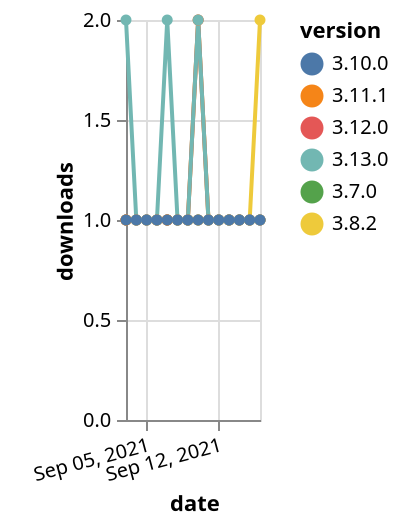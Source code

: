 {"$schema": "https://vega.github.io/schema/vega-lite/v5.json", "description": "A simple bar chart with embedded data.", "data": {"values": [{"date": "2021-09-03", "total": 243, "delta": 1, "version": "3.7.0"}, {"date": "2021-09-04", "total": 244, "delta": 1, "version": "3.7.0"}, {"date": "2021-09-05", "total": 245, "delta": 1, "version": "3.7.0"}, {"date": "2021-09-06", "total": 246, "delta": 1, "version": "3.7.0"}, {"date": "2021-09-07", "total": 247, "delta": 1, "version": "3.7.0"}, {"date": "2021-09-08", "total": 248, "delta": 1, "version": "3.7.0"}, {"date": "2021-09-09", "total": 249, "delta": 1, "version": "3.7.0"}, {"date": "2021-09-10", "total": 250, "delta": 1, "version": "3.7.0"}, {"date": "2021-09-11", "total": 251, "delta": 1, "version": "3.7.0"}, {"date": "2021-09-12", "total": 252, "delta": 1, "version": "3.7.0"}, {"date": "2021-09-13", "total": 253, "delta": 1, "version": "3.7.0"}, {"date": "2021-09-14", "total": 254, "delta": 1, "version": "3.7.0"}, {"date": "2021-09-15", "total": 255, "delta": 1, "version": "3.7.0"}, {"date": "2021-09-16", "total": 256, "delta": 1, "version": "3.7.0"}, {"date": "2021-09-03", "total": 376, "delta": 1, "version": "3.8.2"}, {"date": "2021-09-04", "total": 377, "delta": 1, "version": "3.8.2"}, {"date": "2021-09-05", "total": 378, "delta": 1, "version": "3.8.2"}, {"date": "2021-09-06", "total": 379, "delta": 1, "version": "3.8.2"}, {"date": "2021-09-07", "total": 380, "delta": 1, "version": "3.8.2"}, {"date": "2021-09-08", "total": 381, "delta": 1, "version": "3.8.2"}, {"date": "2021-09-09", "total": 382, "delta": 1, "version": "3.8.2"}, {"date": "2021-09-10", "total": 384, "delta": 2, "version": "3.8.2"}, {"date": "2021-09-11", "total": 385, "delta": 1, "version": "3.8.2"}, {"date": "2021-09-12", "total": 386, "delta": 1, "version": "3.8.2"}, {"date": "2021-09-13", "total": 387, "delta": 1, "version": "3.8.2"}, {"date": "2021-09-14", "total": 388, "delta": 1, "version": "3.8.2"}, {"date": "2021-09-15", "total": 389, "delta": 1, "version": "3.8.2"}, {"date": "2021-09-16", "total": 391, "delta": 2, "version": "3.8.2"}, {"date": "2021-09-03", "total": 162, "delta": 1, "version": "3.12.0"}, {"date": "2021-09-04", "total": 163, "delta": 1, "version": "3.12.0"}, {"date": "2021-09-05", "total": 164, "delta": 1, "version": "3.12.0"}, {"date": "2021-09-06", "total": 165, "delta": 1, "version": "3.12.0"}, {"date": "2021-09-07", "total": 166, "delta": 1, "version": "3.12.0"}, {"date": "2021-09-08", "total": 167, "delta": 1, "version": "3.12.0"}, {"date": "2021-09-09", "total": 168, "delta": 1, "version": "3.12.0"}, {"date": "2021-09-10", "total": 170, "delta": 2, "version": "3.12.0"}, {"date": "2021-09-11", "total": 171, "delta": 1, "version": "3.12.0"}, {"date": "2021-09-12", "total": 172, "delta": 1, "version": "3.12.0"}, {"date": "2021-09-13", "total": 173, "delta": 1, "version": "3.12.0"}, {"date": "2021-09-14", "total": 174, "delta": 1, "version": "3.12.0"}, {"date": "2021-09-15", "total": 175, "delta": 1, "version": "3.12.0"}, {"date": "2021-09-16", "total": 176, "delta": 1, "version": "3.12.0"}, {"date": "2021-09-03", "total": 151, "delta": 1, "version": "3.11.1"}, {"date": "2021-09-04", "total": 152, "delta": 1, "version": "3.11.1"}, {"date": "2021-09-05", "total": 153, "delta": 1, "version": "3.11.1"}, {"date": "2021-09-06", "total": 154, "delta": 1, "version": "3.11.1"}, {"date": "2021-09-07", "total": 155, "delta": 1, "version": "3.11.1"}, {"date": "2021-09-08", "total": 156, "delta": 1, "version": "3.11.1"}, {"date": "2021-09-09", "total": 157, "delta": 1, "version": "3.11.1"}, {"date": "2021-09-10", "total": 158, "delta": 1, "version": "3.11.1"}, {"date": "2021-09-11", "total": 159, "delta": 1, "version": "3.11.1"}, {"date": "2021-09-12", "total": 160, "delta": 1, "version": "3.11.1"}, {"date": "2021-09-13", "total": 161, "delta": 1, "version": "3.11.1"}, {"date": "2021-09-14", "total": 162, "delta": 1, "version": "3.11.1"}, {"date": "2021-09-15", "total": 163, "delta": 1, "version": "3.11.1"}, {"date": "2021-09-16", "total": 164, "delta": 1, "version": "3.11.1"}, {"date": "2021-09-03", "total": 121, "delta": 2, "version": "3.13.0"}, {"date": "2021-09-04", "total": 122, "delta": 1, "version": "3.13.0"}, {"date": "2021-09-05", "total": 123, "delta": 1, "version": "3.13.0"}, {"date": "2021-09-06", "total": 124, "delta": 1, "version": "3.13.0"}, {"date": "2021-09-07", "total": 126, "delta": 2, "version": "3.13.0"}, {"date": "2021-09-08", "total": 127, "delta": 1, "version": "3.13.0"}, {"date": "2021-09-09", "total": 128, "delta": 1, "version": "3.13.0"}, {"date": "2021-09-10", "total": 130, "delta": 2, "version": "3.13.0"}, {"date": "2021-09-11", "total": 131, "delta": 1, "version": "3.13.0"}, {"date": "2021-09-12", "total": 132, "delta": 1, "version": "3.13.0"}, {"date": "2021-09-13", "total": 133, "delta": 1, "version": "3.13.0"}, {"date": "2021-09-14", "total": 134, "delta": 1, "version": "3.13.0"}, {"date": "2021-09-15", "total": 135, "delta": 1, "version": "3.13.0"}, {"date": "2021-09-16", "total": 136, "delta": 1, "version": "3.13.0"}, {"date": "2021-09-03", "total": 196, "delta": 1, "version": "3.10.0"}, {"date": "2021-09-04", "total": 197, "delta": 1, "version": "3.10.0"}, {"date": "2021-09-05", "total": 198, "delta": 1, "version": "3.10.0"}, {"date": "2021-09-06", "total": 199, "delta": 1, "version": "3.10.0"}, {"date": "2021-09-07", "total": 200, "delta": 1, "version": "3.10.0"}, {"date": "2021-09-08", "total": 201, "delta": 1, "version": "3.10.0"}, {"date": "2021-09-09", "total": 202, "delta": 1, "version": "3.10.0"}, {"date": "2021-09-10", "total": 203, "delta": 1, "version": "3.10.0"}, {"date": "2021-09-11", "total": 204, "delta": 1, "version": "3.10.0"}, {"date": "2021-09-12", "total": 205, "delta": 1, "version": "3.10.0"}, {"date": "2021-09-13", "total": 206, "delta": 1, "version": "3.10.0"}, {"date": "2021-09-14", "total": 207, "delta": 1, "version": "3.10.0"}, {"date": "2021-09-15", "total": 208, "delta": 1, "version": "3.10.0"}, {"date": "2021-09-16", "total": 209, "delta": 1, "version": "3.10.0"}]}, "width": "container", "mark": {"type": "line", "point": {"filled": true}}, "encoding": {"x": {"field": "date", "type": "temporal", "timeUnit": "yearmonthdate", "title": "date", "axis": {"labelAngle": -15}}, "y": {"field": "delta", "type": "quantitative", "title": "downloads"}, "color": {"field": "version", "type": "nominal"}, "tooltip": {"field": "delta"}}}